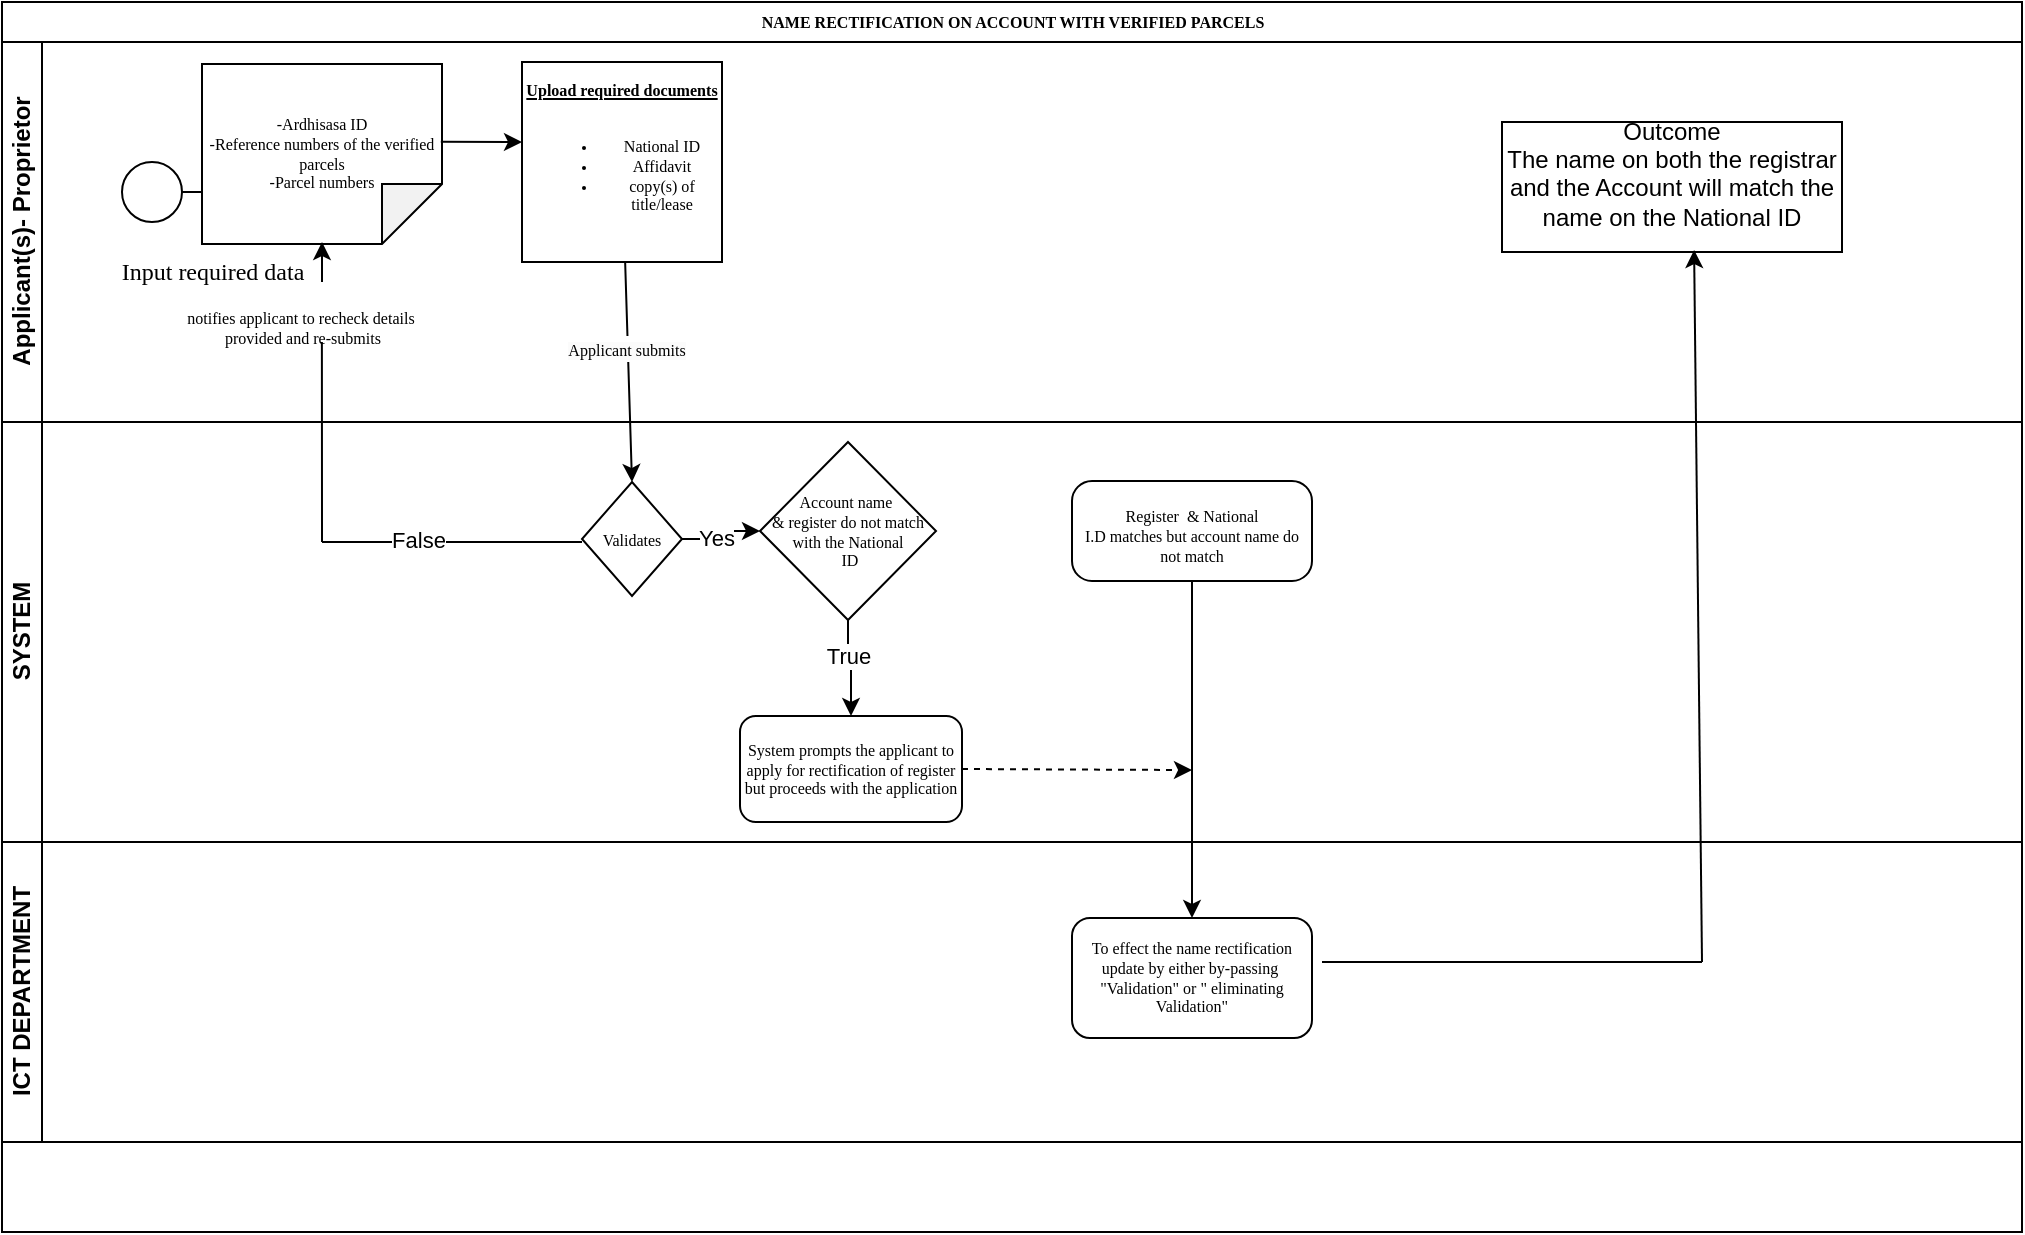 <mxfile version="24.4.0" type="github">
  <diagram name="Page-1" id="c7488fd3-1785-93aa-aadb-54a6760d102a">
    <mxGraphModel dx="1362" dy="759" grid="1" gridSize="10" guides="1" tooltips="1" connect="1" arrows="1" fold="1" page="1" pageScale="1" pageWidth="1100" pageHeight="850" background="none" math="0" shadow="0">
      <root>
        <mxCell id="0" />
        <mxCell id="1" parent="0" />
        <mxCell id="2b4e8129b02d487f-1" value="NAME RECTIFICATION ON ACCOUNT WITH VERIFIED PARCELS" style="swimlane;html=1;childLayout=stackLayout;horizontal=1;startSize=20;horizontalStack=0;rounded=0;shadow=0;labelBackgroundColor=none;strokeWidth=1;fontFamily=Verdana;fontSize=8;align=center;" parent="1" vertex="1">
          <mxGeometry x="70" y="80" width="1010" height="615" as="geometry" />
        </mxCell>
        <mxCell id="2b4e8129b02d487f-2" value="Applicant(s)- Proprietor" style="swimlane;html=1;startSize=20;horizontal=0;" parent="2b4e8129b02d487f-1" vertex="1">
          <mxGeometry y="20" width="1010" height="190" as="geometry" />
        </mxCell>
        <mxCell id="2b4e8129b02d487f-18" style="edgeStyle=orthogonalEdgeStyle;rounded=0;html=1;labelBackgroundColor=none;startArrow=none;startFill=0;startSize=5;endArrow=classicThin;endFill=1;endSize=5;jettySize=auto;orthogonalLoop=1;strokeWidth=1;fontFamily=Verdana;fontSize=8" parent="2b4e8129b02d487f-2" source="2b4e8129b02d487f-5" edge="1">
          <mxGeometry relative="1" as="geometry">
            <mxPoint x="120" y="75" as="targetPoint" />
          </mxGeometry>
        </mxCell>
        <mxCell id="2b4e8129b02d487f-5" value="" style="ellipse;whiteSpace=wrap;html=1;rounded=0;shadow=0;labelBackgroundColor=none;strokeWidth=1;fontFamily=Verdana;fontSize=8;align=center;" parent="2b4e8129b02d487f-2" vertex="1">
          <mxGeometry x="60" y="60" width="30" height="30" as="geometry" />
        </mxCell>
        <mxCell id="X0vCvpcDByL62yAAZkJj-3" value="&lt;h6&gt;&lt;span style=&quot;font-weight: normal;&quot;&gt;&lt;font face=&quot;Times New Roman&quot;&gt;-Ardhisasa ID&lt;br&gt;&lt;/font&gt;&lt;font face=&quot;vrdMzk03zgyeCwnh8cxA&quot;&gt;-Reference numbers of the verified parcels&lt;br&gt;&lt;/font&gt;&lt;font face=&quot;vrdMzk03zgyeCwnh8cxA&quot;&gt;-Parcel numbers&lt;/font&gt;&lt;/span&gt;&lt;/h6&gt;" style="shape=note;whiteSpace=wrap;html=1;backgroundOutline=1;darkOpacity=0.05;direction=south;" vertex="1" parent="2b4e8129b02d487f-2">
          <mxGeometry x="100" y="11" width="120" height="90" as="geometry" />
        </mxCell>
        <mxCell id="X0vCvpcDByL62yAAZkJj-12" value="&lt;h6&gt;&lt;font face=&quot;Times New Roman&quot;&gt;&lt;u&gt;Upload required documents&lt;/u&gt;&lt;/font&gt;&lt;/h6&gt;&lt;h6&gt;&lt;ul&gt;&lt;li&gt;&lt;font face=&quot;Times New Roman&quot;&gt;&lt;span style=&quot;font-weight: normal;&quot;&gt;National ID&lt;/span&gt;&lt;/font&gt;&lt;/li&gt;&lt;li&gt;&lt;font face=&quot;Times New Roman&quot;&gt;&lt;span style=&quot;font-weight: normal;&quot;&gt;Affidavit&lt;/span&gt;&lt;/font&gt;&lt;/li&gt;&lt;li&gt;&lt;font face=&quot;Times New Roman&quot;&gt;&lt;span style=&quot;font-weight: normal;&quot;&gt;copy(s) of title/lease&lt;/span&gt;&lt;/font&gt;&lt;/li&gt;&lt;/ul&gt;&lt;/h6&gt;&lt;div&gt;&lt;br&gt;&lt;/div&gt;" style="whiteSpace=wrap;html=1;aspect=fixed;" vertex="1" parent="2b4e8129b02d487f-2">
          <mxGeometry x="260" y="10" width="100" height="100" as="geometry" />
        </mxCell>
        <mxCell id="X0vCvpcDByL62yAAZkJj-13" value="" style="edgeStyle=none;orthogonalLoop=1;jettySize=auto;html=1;rounded=0;exitX=0.432;exitY=0.005;exitDx=0;exitDy=0;exitPerimeter=0;" edge="1" parent="2b4e8129b02d487f-2" source="X0vCvpcDByL62yAAZkJj-3">
          <mxGeometry width="100" relative="1" as="geometry">
            <mxPoint x="230" y="50" as="sourcePoint" />
            <mxPoint x="260" y="50" as="targetPoint" />
            <Array as="points" />
          </mxGeometry>
        </mxCell>
        <mxCell id="X0vCvpcDByL62yAAZkJj-16" value="&lt;font face=&quot;Times New Roman&quot;&gt;Input required data&lt;/font&gt;" style="text;html=1;align=center;verticalAlign=middle;resizable=0;points=[];autosize=1;strokeColor=none;fillColor=none;" vertex="1" parent="2b4e8129b02d487f-2">
          <mxGeometry x="50" y="100" width="110" height="30" as="geometry" />
        </mxCell>
        <mxCell id="X0vCvpcDByL62yAAZkJj-18" value="" style="edgeStyle=none;orthogonalLoop=1;jettySize=auto;html=1;rounded=0;entryX=0.881;entryY=-0.048;entryDx=0;entryDy=0;entryPerimeter=0;" edge="1" parent="2b4e8129b02d487f-2">
          <mxGeometry width="100" relative="1" as="geometry">
            <mxPoint x="160" y="120" as="sourcePoint" />
            <mxPoint x="160.0" y="100.0" as="targetPoint" />
            <Array as="points" />
          </mxGeometry>
        </mxCell>
        <mxCell id="X0vCvpcDByL62yAAZkJj-32" value="&lt;h6&gt;&lt;br&gt;&lt;/h6&gt;" style="text;html=1;align=center;verticalAlign=middle;resizable=0;points=[];autosize=1;strokeColor=none;fillColor=none;" vertex="1" parent="2b4e8129b02d487f-2">
          <mxGeometry x="330" y="130" width="20" height="60" as="geometry" />
        </mxCell>
        <mxCell id="X0vCvpcDByL62yAAZkJj-69" value="Outcome&lt;div&gt;The name on both the registrar and the Account will match the name on the National ID&lt;br&gt;&lt;div&gt;&lt;u&gt;&lt;br&gt;&lt;/u&gt;&lt;/div&gt;&lt;/div&gt;" style="rounded=0;whiteSpace=wrap;html=1;" vertex="1" parent="2b4e8129b02d487f-2">
          <mxGeometry x="750" y="40" width="170" height="65" as="geometry" />
        </mxCell>
        <mxCell id="2b4e8129b02d487f-3" value="SYSTEM" style="swimlane;html=1;startSize=20;horizontal=0;" parent="2b4e8129b02d487f-1" vertex="1">
          <mxGeometry y="210" width="1010" height="210" as="geometry" />
        </mxCell>
        <mxCell id="X0vCvpcDByL62yAAZkJj-49" value="" style="edgeStyle=orthogonalEdgeStyle;rounded=0;orthogonalLoop=1;jettySize=auto;html=1;" edge="1" parent="2b4e8129b02d487f-3" source="2b4e8129b02d487f-13" target="X0vCvpcDByL62yAAZkJj-46">
          <mxGeometry relative="1" as="geometry" />
        </mxCell>
        <mxCell id="X0vCvpcDByL62yAAZkJj-50" value="Yes" style="edgeLabel;html=1;align=center;verticalAlign=middle;resizable=0;points=[];" vertex="1" connectable="0" parent="X0vCvpcDByL62yAAZkJj-49">
          <mxGeometry x="-0.243" y="1" relative="1" as="geometry">
            <mxPoint as="offset" />
          </mxGeometry>
        </mxCell>
        <mxCell id="2b4e8129b02d487f-13" value="Validates" style="strokeWidth=1;html=1;shape=mxgraph.flowchart.decision;whiteSpace=wrap;rounded=1;shadow=0;labelBackgroundColor=none;fontFamily=Verdana;fontSize=8;align=center;" parent="2b4e8129b02d487f-3" vertex="1">
          <mxGeometry x="290" y="30" width="50" height="57" as="geometry" />
        </mxCell>
        <mxCell id="X0vCvpcDByL62yAAZkJj-55" value="" style="edgeStyle=orthogonalEdgeStyle;rounded=0;orthogonalLoop=1;jettySize=auto;html=1;" edge="1" parent="2b4e8129b02d487f-3" source="X0vCvpcDByL62yAAZkJj-46" target="X0vCvpcDByL62yAAZkJj-54">
          <mxGeometry relative="1" as="geometry" />
        </mxCell>
        <mxCell id="X0vCvpcDByL62yAAZkJj-57" value="True" style="edgeLabel;html=1;align=center;verticalAlign=middle;resizable=0;points=[];" vertex="1" connectable="0" parent="X0vCvpcDByL62yAAZkJj-55">
          <mxGeometry x="-0.268" relative="1" as="geometry">
            <mxPoint as="offset" />
          </mxGeometry>
        </mxCell>
        <mxCell id="X0vCvpcDByL62yAAZkJj-46" value="Account name&amp;nbsp;&lt;div&gt;&amp;amp; register do not match&lt;div&gt;with the National&lt;div&gt;&amp;nbsp;ID&lt;br&gt;&lt;/div&gt;&lt;/div&gt;&lt;/div&gt;" style="strokeWidth=1;html=1;shape=mxgraph.flowchart.decision;whiteSpace=wrap;rounded=1;shadow=0;labelBackgroundColor=none;fontFamily=Verdana;fontSize=8;align=center;" vertex="1" parent="2b4e8129b02d487f-3">
          <mxGeometry x="379" y="10" width="88" height="89" as="geometry" />
        </mxCell>
        <mxCell id="X0vCvpcDByL62yAAZkJj-54" value="System prompts the applicant to apply for rectification of register but proceeds with the application" style="whiteSpace=wrap;html=1;fontSize=8;fontFamily=Verdana;strokeWidth=1;rounded=1;shadow=0;labelBackgroundColor=none;" vertex="1" parent="2b4e8129b02d487f-3">
          <mxGeometry x="369" y="147" width="111" height="53" as="geometry" />
        </mxCell>
        <mxCell id="X0vCvpcDByL62yAAZkJj-58" value="To effect the name rectification update by either by-passing&amp;nbsp; &quot;Validation&quot; or &quot; eliminating Validation&quot;" style="whiteSpace=wrap;html=1;fontSize=8;fontFamily=Verdana;strokeWidth=1;rounded=1;shadow=0;labelBackgroundColor=none;" vertex="1" parent="2b4e8129b02d487f-3">
          <mxGeometry x="535" y="248" width="120" height="60" as="geometry" />
        </mxCell>
        <mxCell id="X0vCvpcDByL62yAAZkJj-42" value="&lt;span style=&quot;font-family: Verdana; font-size: 8px;&quot;&gt;Register&amp;nbsp; &amp;amp; National&lt;/span&gt;&lt;div style=&quot;font-family: Verdana; font-size: 8px;&quot;&gt;I.D matches but account name do not match&lt;/div&gt;" style="points=[[0.25,0,0],[0.5,0,0],[0.75,0,0],[1,0.25,0],[1,0.5,0],[1,0.75,0],[0.75,1,0],[0.5,1,0],[0.25,1,0],[0,0.75,0],[0,0.5,0],[0,0.25,0]];shape=mxgraph.bpmn.task;whiteSpace=wrap;rectStyle=rounded;size=10;html=1;container=1;expand=0;collapsible=0;taskMarker=abstract;" vertex="1" parent="2b4e8129b02d487f-3">
          <mxGeometry x="535" y="29.5" width="120" height="50" as="geometry" />
        </mxCell>
        <mxCell id="X0vCvpcDByL62yAAZkJj-59" value="" style="edgeStyle=orthogonalEdgeStyle;rounded=0;orthogonalLoop=1;jettySize=auto;html=1;exitX=0.5;exitY=1;exitDx=0;exitDy=0;exitPerimeter=0;" edge="1" parent="2b4e8129b02d487f-3" source="X0vCvpcDByL62yAAZkJj-42" target="X0vCvpcDByL62yAAZkJj-58">
          <mxGeometry relative="1" as="geometry">
            <mxPoint x="575" y="100" as="sourcePoint" />
          </mxGeometry>
        </mxCell>
        <mxCell id="2b4e8129b02d487f-4" value="ICT DEPARTMENT" style="swimlane;html=1;startSize=20;horizontal=0;" parent="2b4e8129b02d487f-1" vertex="1">
          <mxGeometry y="420" width="1010" height="150" as="geometry" />
        </mxCell>
        <mxCell id="X0vCvpcDByL62yAAZkJj-31" value="" style="endArrow=classic;html=1;rounded=0;entryX=0.5;entryY=0;entryDx=0;entryDy=0;entryPerimeter=0;" edge="1" parent="2b4e8129b02d487f-1" source="X0vCvpcDByL62yAAZkJj-12" target="2b4e8129b02d487f-13">
          <mxGeometry width="50" height="50" relative="1" as="geometry">
            <mxPoint x="280" y="290" as="sourcePoint" />
            <mxPoint x="330" y="240" as="targetPoint" />
          </mxGeometry>
        </mxCell>
        <mxCell id="X0vCvpcDByL62yAAZkJj-43" value="&lt;span style=&quot;font-family: &amp;quot;Times New Roman&amp;quot;; font-size: 8.04px; background-color: rgb(251, 251, 251);&quot;&gt;Applicant submits&lt;/span&gt;" style="edgeLabel;html=1;align=center;verticalAlign=middle;resizable=0;points=[];" vertex="1" connectable="0" parent="X0vCvpcDByL62yAAZkJj-31">
          <mxGeometry x="-0.222" y="-1" relative="1" as="geometry">
            <mxPoint as="offset" />
          </mxGeometry>
        </mxCell>
        <mxCell id="X0vCvpcDByL62yAAZkJj-20" value="&lt;h6&gt;&lt;span style=&quot;font-weight: normal;&quot;&gt;&lt;font face=&quot;Times New Roman&quot;&gt;notifies applicant to recheck details&amp;nbsp;&lt;br&gt;provided and re-submits&lt;/font&gt;&lt;/span&gt;&lt;/h6&gt;" style="text;html=1;align=center;verticalAlign=middle;resizable=0;points=[];autosize=1;strokeColor=none;fillColor=none;" vertex="1" parent="1">
          <mxGeometry x="150" y="208" width="140" height="70" as="geometry" />
        </mxCell>
        <mxCell id="X0vCvpcDByL62yAAZkJj-26" value="" style="endArrow=none;html=1;rounded=0;entryX=0.571;entryY=0.6;entryDx=0;entryDy=0;entryPerimeter=0;" edge="1" parent="1" target="X0vCvpcDByL62yAAZkJj-20">
          <mxGeometry width="50" height="50" relative="1" as="geometry">
            <mxPoint x="230" y="350" as="sourcePoint" />
            <mxPoint x="230" y="320" as="targetPoint" />
            <Array as="points">
              <mxPoint x="230" y="340" />
            </Array>
          </mxGeometry>
        </mxCell>
        <mxCell id="X0vCvpcDByL62yAAZkJj-29" value="" style="endArrow=none;html=1;rounded=0;" edge="1" parent="1">
          <mxGeometry width="50" height="50" relative="1" as="geometry">
            <mxPoint x="230" y="350" as="sourcePoint" />
            <mxPoint x="360" y="350" as="targetPoint" />
          </mxGeometry>
        </mxCell>
        <mxCell id="X0vCvpcDByL62yAAZkJj-45" value="False" style="edgeLabel;html=1;align=center;verticalAlign=middle;resizable=0;points=[];" vertex="1" connectable="0" parent="X0vCvpcDByL62yAAZkJj-29">
          <mxGeometry x="-0.27" y="-1" relative="1" as="geometry">
            <mxPoint y="-2" as="offset" />
          </mxGeometry>
        </mxCell>
        <mxCell id="X0vCvpcDByL62yAAZkJj-60" value="" style="endArrow=none;dashed=1;html=1;rounded=0;exitX=1;exitY=0.5;exitDx=0;exitDy=0;" edge="1" parent="1" source="X0vCvpcDByL62yAAZkJj-54">
          <mxGeometry width="50" height="50" relative="1" as="geometry">
            <mxPoint x="571" y="480" as="sourcePoint" />
            <mxPoint x="660" y="464" as="targetPoint" />
          </mxGeometry>
        </mxCell>
        <mxCell id="X0vCvpcDByL62yAAZkJj-61" value="" style="endArrow=classic;html=1;rounded=0;" edge="1" parent="1">
          <mxGeometry width="50" height="50" relative="1" as="geometry">
            <mxPoint x="660" y="464" as="sourcePoint" />
            <mxPoint x="665" y="464" as="targetPoint" />
          </mxGeometry>
        </mxCell>
        <mxCell id="X0vCvpcDByL62yAAZkJj-62" value="" style="endArrow=none;html=1;rounded=0;" edge="1" parent="1">
          <mxGeometry width="50" height="50" relative="1" as="geometry">
            <mxPoint x="730" y="560" as="sourcePoint" />
            <mxPoint x="920" y="560" as="targetPoint" />
          </mxGeometry>
        </mxCell>
        <mxCell id="X0vCvpcDByL62yAAZkJj-65" value="" style="endArrow=classic;html=1;rounded=0;" edge="1" parent="1">
          <mxGeometry width="50" height="50" relative="1" as="geometry">
            <mxPoint x="460" y="310" as="sourcePoint" />
            <mxPoint x="460" y="310" as="targetPoint" />
          </mxGeometry>
        </mxCell>
        <mxCell id="X0vCvpcDByL62yAAZkJj-66" value="" style="endArrow=classic;html=1;rounded=0;entryX=0.565;entryY=0.985;entryDx=0;entryDy=0;entryPerimeter=0;" edge="1" parent="1" target="X0vCvpcDByL62yAAZkJj-69">
          <mxGeometry width="50" height="50" relative="1" as="geometry">
            <mxPoint x="920" y="560" as="sourcePoint" />
            <mxPoint x="870" y="210" as="targetPoint" />
          </mxGeometry>
        </mxCell>
      </root>
    </mxGraphModel>
  </diagram>
</mxfile>
